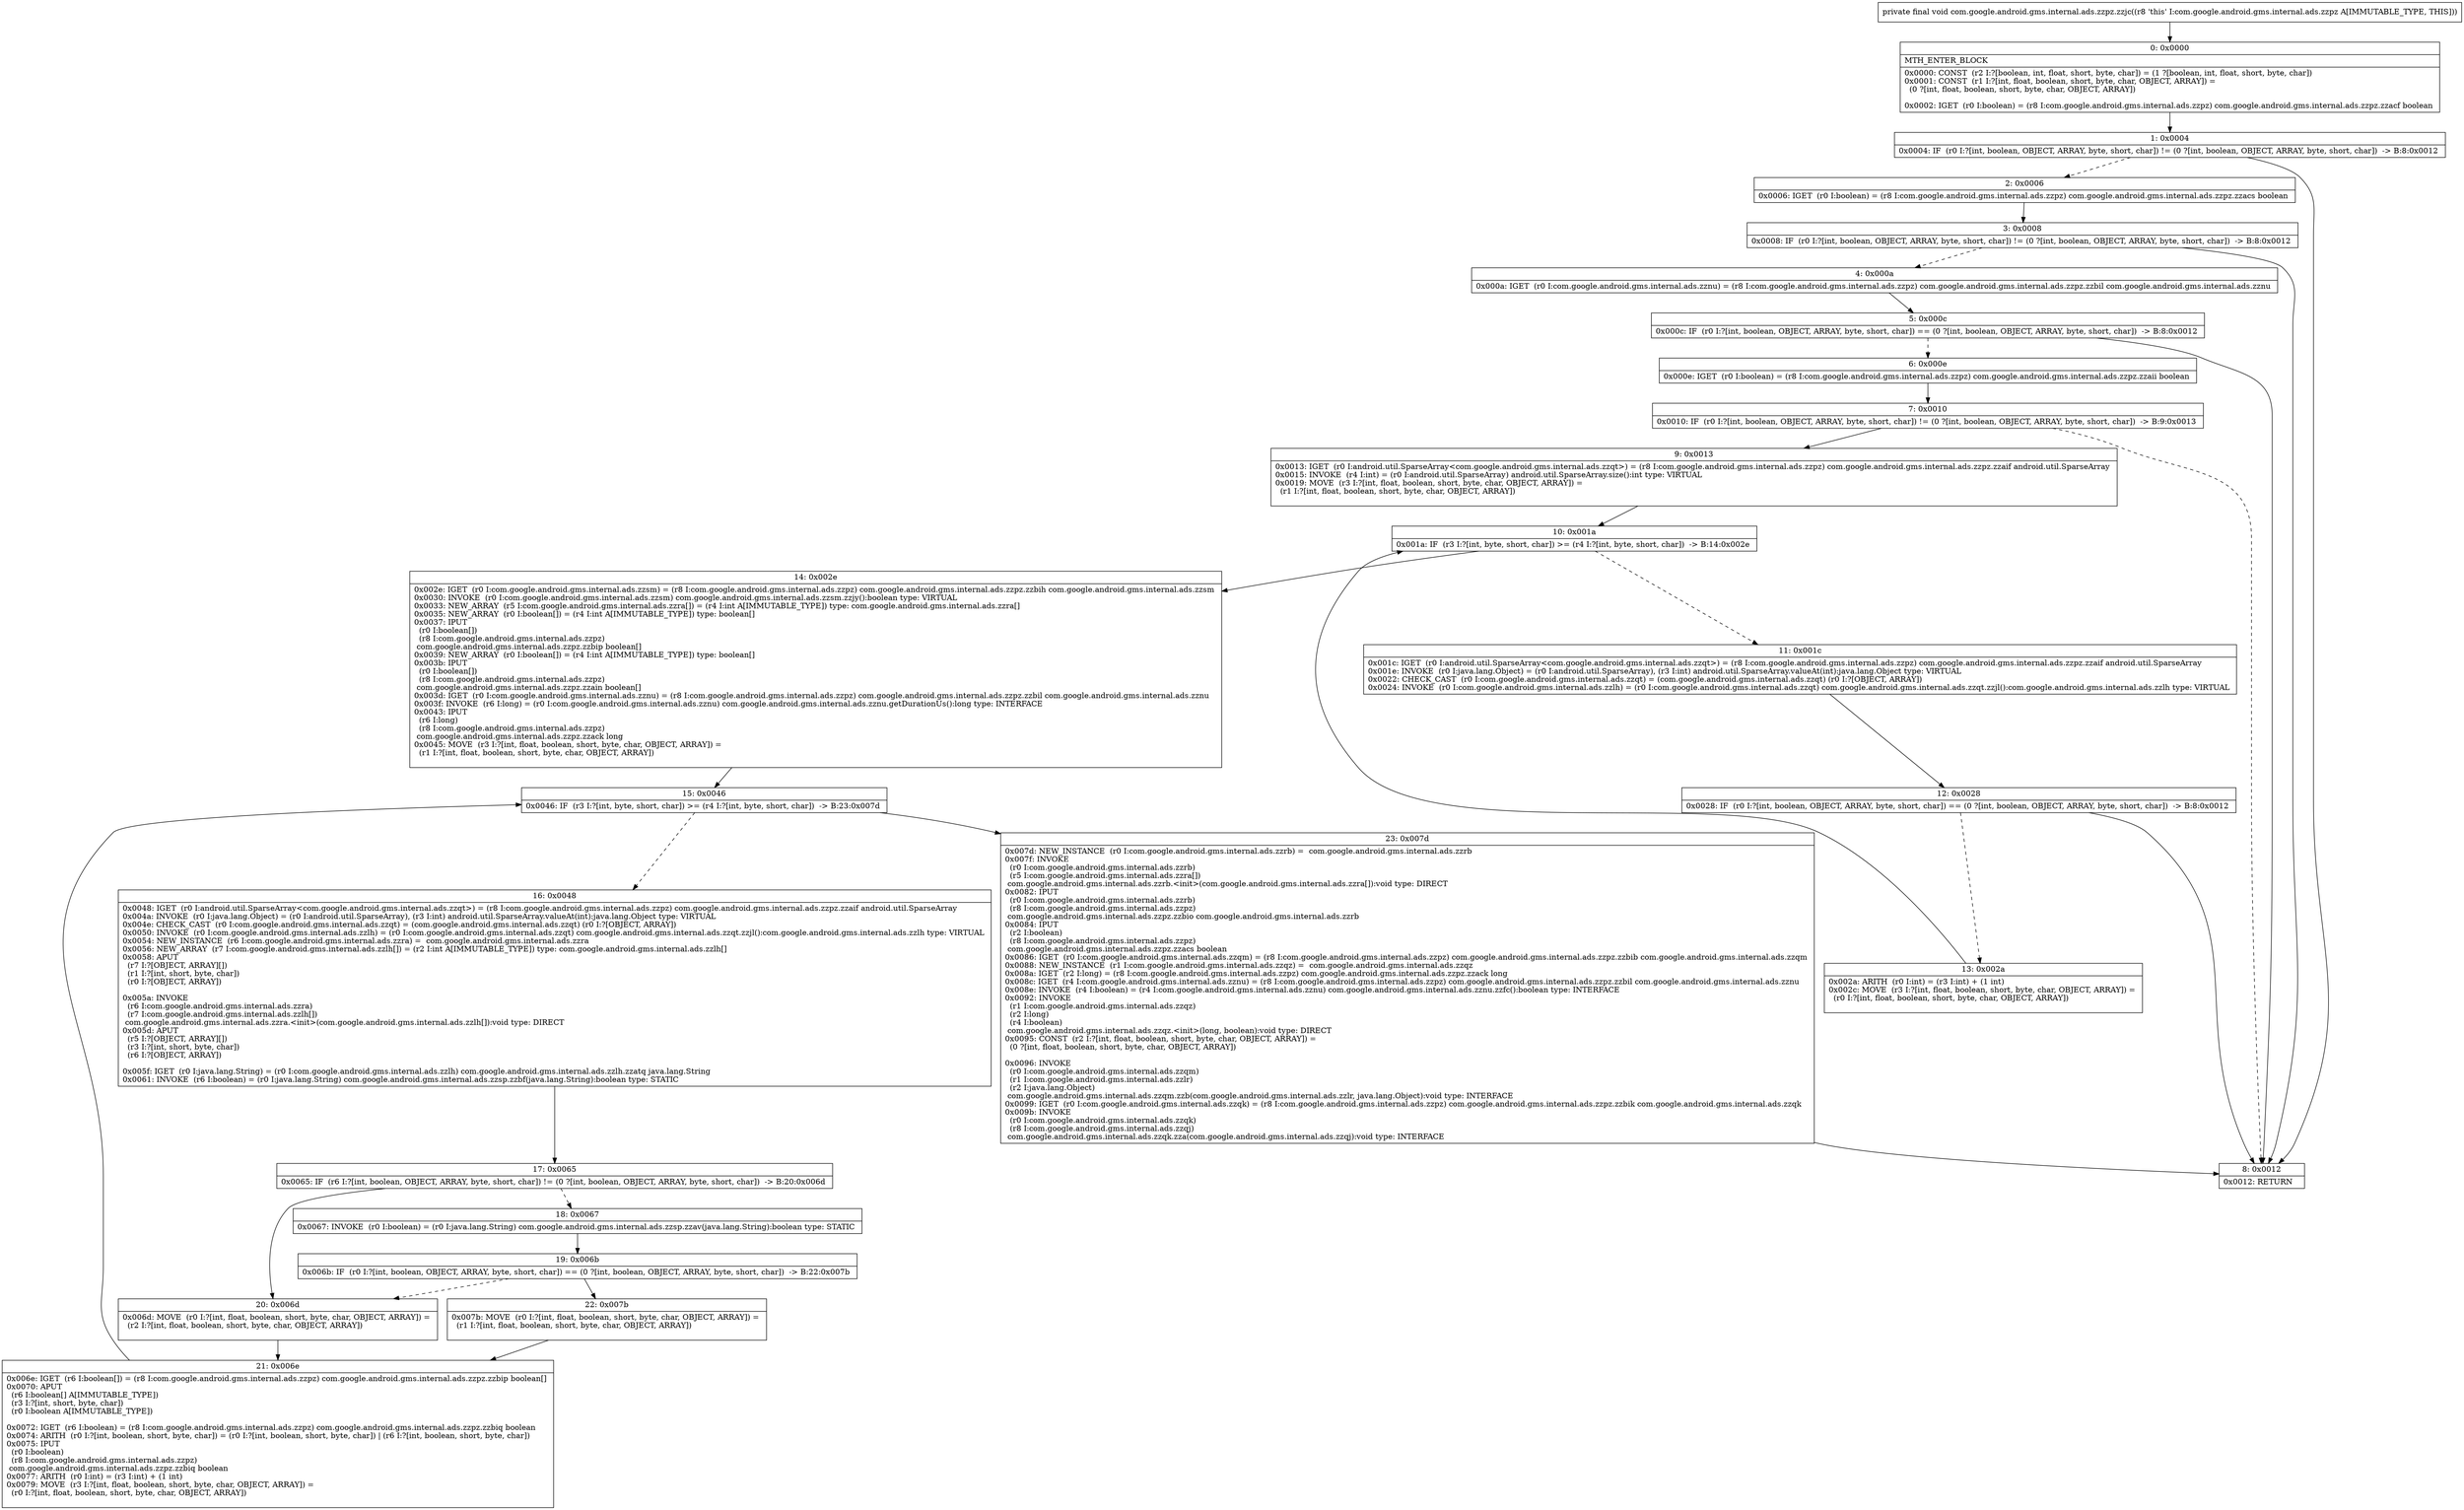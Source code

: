 digraph "CFG forcom.google.android.gms.internal.ads.zzpz.zzjc()V" {
Node_0 [shape=record,label="{0\:\ 0x0000|MTH_ENTER_BLOCK\l|0x0000: CONST  (r2 I:?[boolean, int, float, short, byte, char]) = (1 ?[boolean, int, float, short, byte, char]) \l0x0001: CONST  (r1 I:?[int, float, boolean, short, byte, char, OBJECT, ARRAY]) = \l  (0 ?[int, float, boolean, short, byte, char, OBJECT, ARRAY])\l \l0x0002: IGET  (r0 I:boolean) = (r8 I:com.google.android.gms.internal.ads.zzpz) com.google.android.gms.internal.ads.zzpz.zzacf boolean \l}"];
Node_1 [shape=record,label="{1\:\ 0x0004|0x0004: IF  (r0 I:?[int, boolean, OBJECT, ARRAY, byte, short, char]) != (0 ?[int, boolean, OBJECT, ARRAY, byte, short, char])  \-\> B:8:0x0012 \l}"];
Node_2 [shape=record,label="{2\:\ 0x0006|0x0006: IGET  (r0 I:boolean) = (r8 I:com.google.android.gms.internal.ads.zzpz) com.google.android.gms.internal.ads.zzpz.zzacs boolean \l}"];
Node_3 [shape=record,label="{3\:\ 0x0008|0x0008: IF  (r0 I:?[int, boolean, OBJECT, ARRAY, byte, short, char]) != (0 ?[int, boolean, OBJECT, ARRAY, byte, short, char])  \-\> B:8:0x0012 \l}"];
Node_4 [shape=record,label="{4\:\ 0x000a|0x000a: IGET  (r0 I:com.google.android.gms.internal.ads.zznu) = (r8 I:com.google.android.gms.internal.ads.zzpz) com.google.android.gms.internal.ads.zzpz.zzbil com.google.android.gms.internal.ads.zznu \l}"];
Node_5 [shape=record,label="{5\:\ 0x000c|0x000c: IF  (r0 I:?[int, boolean, OBJECT, ARRAY, byte, short, char]) == (0 ?[int, boolean, OBJECT, ARRAY, byte, short, char])  \-\> B:8:0x0012 \l}"];
Node_6 [shape=record,label="{6\:\ 0x000e|0x000e: IGET  (r0 I:boolean) = (r8 I:com.google.android.gms.internal.ads.zzpz) com.google.android.gms.internal.ads.zzpz.zzaii boolean \l}"];
Node_7 [shape=record,label="{7\:\ 0x0010|0x0010: IF  (r0 I:?[int, boolean, OBJECT, ARRAY, byte, short, char]) != (0 ?[int, boolean, OBJECT, ARRAY, byte, short, char])  \-\> B:9:0x0013 \l}"];
Node_8 [shape=record,label="{8\:\ 0x0012|0x0012: RETURN   \l}"];
Node_9 [shape=record,label="{9\:\ 0x0013|0x0013: IGET  (r0 I:android.util.SparseArray\<com.google.android.gms.internal.ads.zzqt\>) = (r8 I:com.google.android.gms.internal.ads.zzpz) com.google.android.gms.internal.ads.zzpz.zzaif android.util.SparseArray \l0x0015: INVOKE  (r4 I:int) = (r0 I:android.util.SparseArray) android.util.SparseArray.size():int type: VIRTUAL \l0x0019: MOVE  (r3 I:?[int, float, boolean, short, byte, char, OBJECT, ARRAY]) = \l  (r1 I:?[int, float, boolean, short, byte, char, OBJECT, ARRAY])\l \l}"];
Node_10 [shape=record,label="{10\:\ 0x001a|0x001a: IF  (r3 I:?[int, byte, short, char]) \>= (r4 I:?[int, byte, short, char])  \-\> B:14:0x002e \l}"];
Node_11 [shape=record,label="{11\:\ 0x001c|0x001c: IGET  (r0 I:android.util.SparseArray\<com.google.android.gms.internal.ads.zzqt\>) = (r8 I:com.google.android.gms.internal.ads.zzpz) com.google.android.gms.internal.ads.zzpz.zzaif android.util.SparseArray \l0x001e: INVOKE  (r0 I:java.lang.Object) = (r0 I:android.util.SparseArray), (r3 I:int) android.util.SparseArray.valueAt(int):java.lang.Object type: VIRTUAL \l0x0022: CHECK_CAST  (r0 I:com.google.android.gms.internal.ads.zzqt) = (com.google.android.gms.internal.ads.zzqt) (r0 I:?[OBJECT, ARRAY]) \l0x0024: INVOKE  (r0 I:com.google.android.gms.internal.ads.zzlh) = (r0 I:com.google.android.gms.internal.ads.zzqt) com.google.android.gms.internal.ads.zzqt.zzjl():com.google.android.gms.internal.ads.zzlh type: VIRTUAL \l}"];
Node_12 [shape=record,label="{12\:\ 0x0028|0x0028: IF  (r0 I:?[int, boolean, OBJECT, ARRAY, byte, short, char]) == (0 ?[int, boolean, OBJECT, ARRAY, byte, short, char])  \-\> B:8:0x0012 \l}"];
Node_13 [shape=record,label="{13\:\ 0x002a|0x002a: ARITH  (r0 I:int) = (r3 I:int) + (1 int) \l0x002c: MOVE  (r3 I:?[int, float, boolean, short, byte, char, OBJECT, ARRAY]) = \l  (r0 I:?[int, float, boolean, short, byte, char, OBJECT, ARRAY])\l \l}"];
Node_14 [shape=record,label="{14\:\ 0x002e|0x002e: IGET  (r0 I:com.google.android.gms.internal.ads.zzsm) = (r8 I:com.google.android.gms.internal.ads.zzpz) com.google.android.gms.internal.ads.zzpz.zzbih com.google.android.gms.internal.ads.zzsm \l0x0030: INVOKE  (r0 I:com.google.android.gms.internal.ads.zzsm) com.google.android.gms.internal.ads.zzsm.zzjy():boolean type: VIRTUAL \l0x0033: NEW_ARRAY  (r5 I:com.google.android.gms.internal.ads.zzra[]) = (r4 I:int A[IMMUTABLE_TYPE]) type: com.google.android.gms.internal.ads.zzra[] \l0x0035: NEW_ARRAY  (r0 I:boolean[]) = (r4 I:int A[IMMUTABLE_TYPE]) type: boolean[] \l0x0037: IPUT  \l  (r0 I:boolean[])\l  (r8 I:com.google.android.gms.internal.ads.zzpz)\l com.google.android.gms.internal.ads.zzpz.zzbip boolean[] \l0x0039: NEW_ARRAY  (r0 I:boolean[]) = (r4 I:int A[IMMUTABLE_TYPE]) type: boolean[] \l0x003b: IPUT  \l  (r0 I:boolean[])\l  (r8 I:com.google.android.gms.internal.ads.zzpz)\l com.google.android.gms.internal.ads.zzpz.zzain boolean[] \l0x003d: IGET  (r0 I:com.google.android.gms.internal.ads.zznu) = (r8 I:com.google.android.gms.internal.ads.zzpz) com.google.android.gms.internal.ads.zzpz.zzbil com.google.android.gms.internal.ads.zznu \l0x003f: INVOKE  (r6 I:long) = (r0 I:com.google.android.gms.internal.ads.zznu) com.google.android.gms.internal.ads.zznu.getDurationUs():long type: INTERFACE \l0x0043: IPUT  \l  (r6 I:long)\l  (r8 I:com.google.android.gms.internal.ads.zzpz)\l com.google.android.gms.internal.ads.zzpz.zzack long \l0x0045: MOVE  (r3 I:?[int, float, boolean, short, byte, char, OBJECT, ARRAY]) = \l  (r1 I:?[int, float, boolean, short, byte, char, OBJECT, ARRAY])\l \l}"];
Node_15 [shape=record,label="{15\:\ 0x0046|0x0046: IF  (r3 I:?[int, byte, short, char]) \>= (r4 I:?[int, byte, short, char])  \-\> B:23:0x007d \l}"];
Node_16 [shape=record,label="{16\:\ 0x0048|0x0048: IGET  (r0 I:android.util.SparseArray\<com.google.android.gms.internal.ads.zzqt\>) = (r8 I:com.google.android.gms.internal.ads.zzpz) com.google.android.gms.internal.ads.zzpz.zzaif android.util.SparseArray \l0x004a: INVOKE  (r0 I:java.lang.Object) = (r0 I:android.util.SparseArray), (r3 I:int) android.util.SparseArray.valueAt(int):java.lang.Object type: VIRTUAL \l0x004e: CHECK_CAST  (r0 I:com.google.android.gms.internal.ads.zzqt) = (com.google.android.gms.internal.ads.zzqt) (r0 I:?[OBJECT, ARRAY]) \l0x0050: INVOKE  (r0 I:com.google.android.gms.internal.ads.zzlh) = (r0 I:com.google.android.gms.internal.ads.zzqt) com.google.android.gms.internal.ads.zzqt.zzjl():com.google.android.gms.internal.ads.zzlh type: VIRTUAL \l0x0054: NEW_INSTANCE  (r6 I:com.google.android.gms.internal.ads.zzra) =  com.google.android.gms.internal.ads.zzra \l0x0056: NEW_ARRAY  (r7 I:com.google.android.gms.internal.ads.zzlh[]) = (r2 I:int A[IMMUTABLE_TYPE]) type: com.google.android.gms.internal.ads.zzlh[] \l0x0058: APUT  \l  (r7 I:?[OBJECT, ARRAY][])\l  (r1 I:?[int, short, byte, char])\l  (r0 I:?[OBJECT, ARRAY])\l \l0x005a: INVOKE  \l  (r6 I:com.google.android.gms.internal.ads.zzra)\l  (r7 I:com.google.android.gms.internal.ads.zzlh[])\l com.google.android.gms.internal.ads.zzra.\<init\>(com.google.android.gms.internal.ads.zzlh[]):void type: DIRECT \l0x005d: APUT  \l  (r5 I:?[OBJECT, ARRAY][])\l  (r3 I:?[int, short, byte, char])\l  (r6 I:?[OBJECT, ARRAY])\l \l0x005f: IGET  (r0 I:java.lang.String) = (r0 I:com.google.android.gms.internal.ads.zzlh) com.google.android.gms.internal.ads.zzlh.zzatq java.lang.String \l0x0061: INVOKE  (r6 I:boolean) = (r0 I:java.lang.String) com.google.android.gms.internal.ads.zzsp.zzbf(java.lang.String):boolean type: STATIC \l}"];
Node_17 [shape=record,label="{17\:\ 0x0065|0x0065: IF  (r6 I:?[int, boolean, OBJECT, ARRAY, byte, short, char]) != (0 ?[int, boolean, OBJECT, ARRAY, byte, short, char])  \-\> B:20:0x006d \l}"];
Node_18 [shape=record,label="{18\:\ 0x0067|0x0067: INVOKE  (r0 I:boolean) = (r0 I:java.lang.String) com.google.android.gms.internal.ads.zzsp.zzav(java.lang.String):boolean type: STATIC \l}"];
Node_19 [shape=record,label="{19\:\ 0x006b|0x006b: IF  (r0 I:?[int, boolean, OBJECT, ARRAY, byte, short, char]) == (0 ?[int, boolean, OBJECT, ARRAY, byte, short, char])  \-\> B:22:0x007b \l}"];
Node_20 [shape=record,label="{20\:\ 0x006d|0x006d: MOVE  (r0 I:?[int, float, boolean, short, byte, char, OBJECT, ARRAY]) = \l  (r2 I:?[int, float, boolean, short, byte, char, OBJECT, ARRAY])\l \l}"];
Node_21 [shape=record,label="{21\:\ 0x006e|0x006e: IGET  (r6 I:boolean[]) = (r8 I:com.google.android.gms.internal.ads.zzpz) com.google.android.gms.internal.ads.zzpz.zzbip boolean[] \l0x0070: APUT  \l  (r6 I:boolean[] A[IMMUTABLE_TYPE])\l  (r3 I:?[int, short, byte, char])\l  (r0 I:boolean A[IMMUTABLE_TYPE])\l \l0x0072: IGET  (r6 I:boolean) = (r8 I:com.google.android.gms.internal.ads.zzpz) com.google.android.gms.internal.ads.zzpz.zzbiq boolean \l0x0074: ARITH  (r0 I:?[int, boolean, short, byte, char]) = (r0 I:?[int, boolean, short, byte, char]) \| (r6 I:?[int, boolean, short, byte, char]) \l0x0075: IPUT  \l  (r0 I:boolean)\l  (r8 I:com.google.android.gms.internal.ads.zzpz)\l com.google.android.gms.internal.ads.zzpz.zzbiq boolean \l0x0077: ARITH  (r0 I:int) = (r3 I:int) + (1 int) \l0x0079: MOVE  (r3 I:?[int, float, boolean, short, byte, char, OBJECT, ARRAY]) = \l  (r0 I:?[int, float, boolean, short, byte, char, OBJECT, ARRAY])\l \l}"];
Node_22 [shape=record,label="{22\:\ 0x007b|0x007b: MOVE  (r0 I:?[int, float, boolean, short, byte, char, OBJECT, ARRAY]) = \l  (r1 I:?[int, float, boolean, short, byte, char, OBJECT, ARRAY])\l \l}"];
Node_23 [shape=record,label="{23\:\ 0x007d|0x007d: NEW_INSTANCE  (r0 I:com.google.android.gms.internal.ads.zzrb) =  com.google.android.gms.internal.ads.zzrb \l0x007f: INVOKE  \l  (r0 I:com.google.android.gms.internal.ads.zzrb)\l  (r5 I:com.google.android.gms.internal.ads.zzra[])\l com.google.android.gms.internal.ads.zzrb.\<init\>(com.google.android.gms.internal.ads.zzra[]):void type: DIRECT \l0x0082: IPUT  \l  (r0 I:com.google.android.gms.internal.ads.zzrb)\l  (r8 I:com.google.android.gms.internal.ads.zzpz)\l com.google.android.gms.internal.ads.zzpz.zzbio com.google.android.gms.internal.ads.zzrb \l0x0084: IPUT  \l  (r2 I:boolean)\l  (r8 I:com.google.android.gms.internal.ads.zzpz)\l com.google.android.gms.internal.ads.zzpz.zzacs boolean \l0x0086: IGET  (r0 I:com.google.android.gms.internal.ads.zzqm) = (r8 I:com.google.android.gms.internal.ads.zzpz) com.google.android.gms.internal.ads.zzpz.zzbib com.google.android.gms.internal.ads.zzqm \l0x0088: NEW_INSTANCE  (r1 I:com.google.android.gms.internal.ads.zzqz) =  com.google.android.gms.internal.ads.zzqz \l0x008a: IGET  (r2 I:long) = (r8 I:com.google.android.gms.internal.ads.zzpz) com.google.android.gms.internal.ads.zzpz.zzack long \l0x008c: IGET  (r4 I:com.google.android.gms.internal.ads.zznu) = (r8 I:com.google.android.gms.internal.ads.zzpz) com.google.android.gms.internal.ads.zzpz.zzbil com.google.android.gms.internal.ads.zznu \l0x008e: INVOKE  (r4 I:boolean) = (r4 I:com.google.android.gms.internal.ads.zznu) com.google.android.gms.internal.ads.zznu.zzfc():boolean type: INTERFACE \l0x0092: INVOKE  \l  (r1 I:com.google.android.gms.internal.ads.zzqz)\l  (r2 I:long)\l  (r4 I:boolean)\l com.google.android.gms.internal.ads.zzqz.\<init\>(long, boolean):void type: DIRECT \l0x0095: CONST  (r2 I:?[int, float, boolean, short, byte, char, OBJECT, ARRAY]) = \l  (0 ?[int, float, boolean, short, byte, char, OBJECT, ARRAY])\l \l0x0096: INVOKE  \l  (r0 I:com.google.android.gms.internal.ads.zzqm)\l  (r1 I:com.google.android.gms.internal.ads.zzlr)\l  (r2 I:java.lang.Object)\l com.google.android.gms.internal.ads.zzqm.zzb(com.google.android.gms.internal.ads.zzlr, java.lang.Object):void type: INTERFACE \l0x0099: IGET  (r0 I:com.google.android.gms.internal.ads.zzqk) = (r8 I:com.google.android.gms.internal.ads.zzpz) com.google.android.gms.internal.ads.zzpz.zzbik com.google.android.gms.internal.ads.zzqk \l0x009b: INVOKE  \l  (r0 I:com.google.android.gms.internal.ads.zzqk)\l  (r8 I:com.google.android.gms.internal.ads.zzqj)\l com.google.android.gms.internal.ads.zzqk.zza(com.google.android.gms.internal.ads.zzqj):void type: INTERFACE \l}"];
MethodNode[shape=record,label="{private final void com.google.android.gms.internal.ads.zzpz.zzjc((r8 'this' I:com.google.android.gms.internal.ads.zzpz A[IMMUTABLE_TYPE, THIS])) }"];
MethodNode -> Node_0;
Node_0 -> Node_1;
Node_1 -> Node_2[style=dashed];
Node_1 -> Node_8;
Node_2 -> Node_3;
Node_3 -> Node_4[style=dashed];
Node_3 -> Node_8;
Node_4 -> Node_5;
Node_5 -> Node_6[style=dashed];
Node_5 -> Node_8;
Node_6 -> Node_7;
Node_7 -> Node_8[style=dashed];
Node_7 -> Node_9;
Node_9 -> Node_10;
Node_10 -> Node_11[style=dashed];
Node_10 -> Node_14;
Node_11 -> Node_12;
Node_12 -> Node_8;
Node_12 -> Node_13[style=dashed];
Node_13 -> Node_10;
Node_14 -> Node_15;
Node_15 -> Node_16[style=dashed];
Node_15 -> Node_23;
Node_16 -> Node_17;
Node_17 -> Node_18[style=dashed];
Node_17 -> Node_20;
Node_18 -> Node_19;
Node_19 -> Node_20[style=dashed];
Node_19 -> Node_22;
Node_20 -> Node_21;
Node_21 -> Node_15;
Node_22 -> Node_21;
Node_23 -> Node_8;
}

